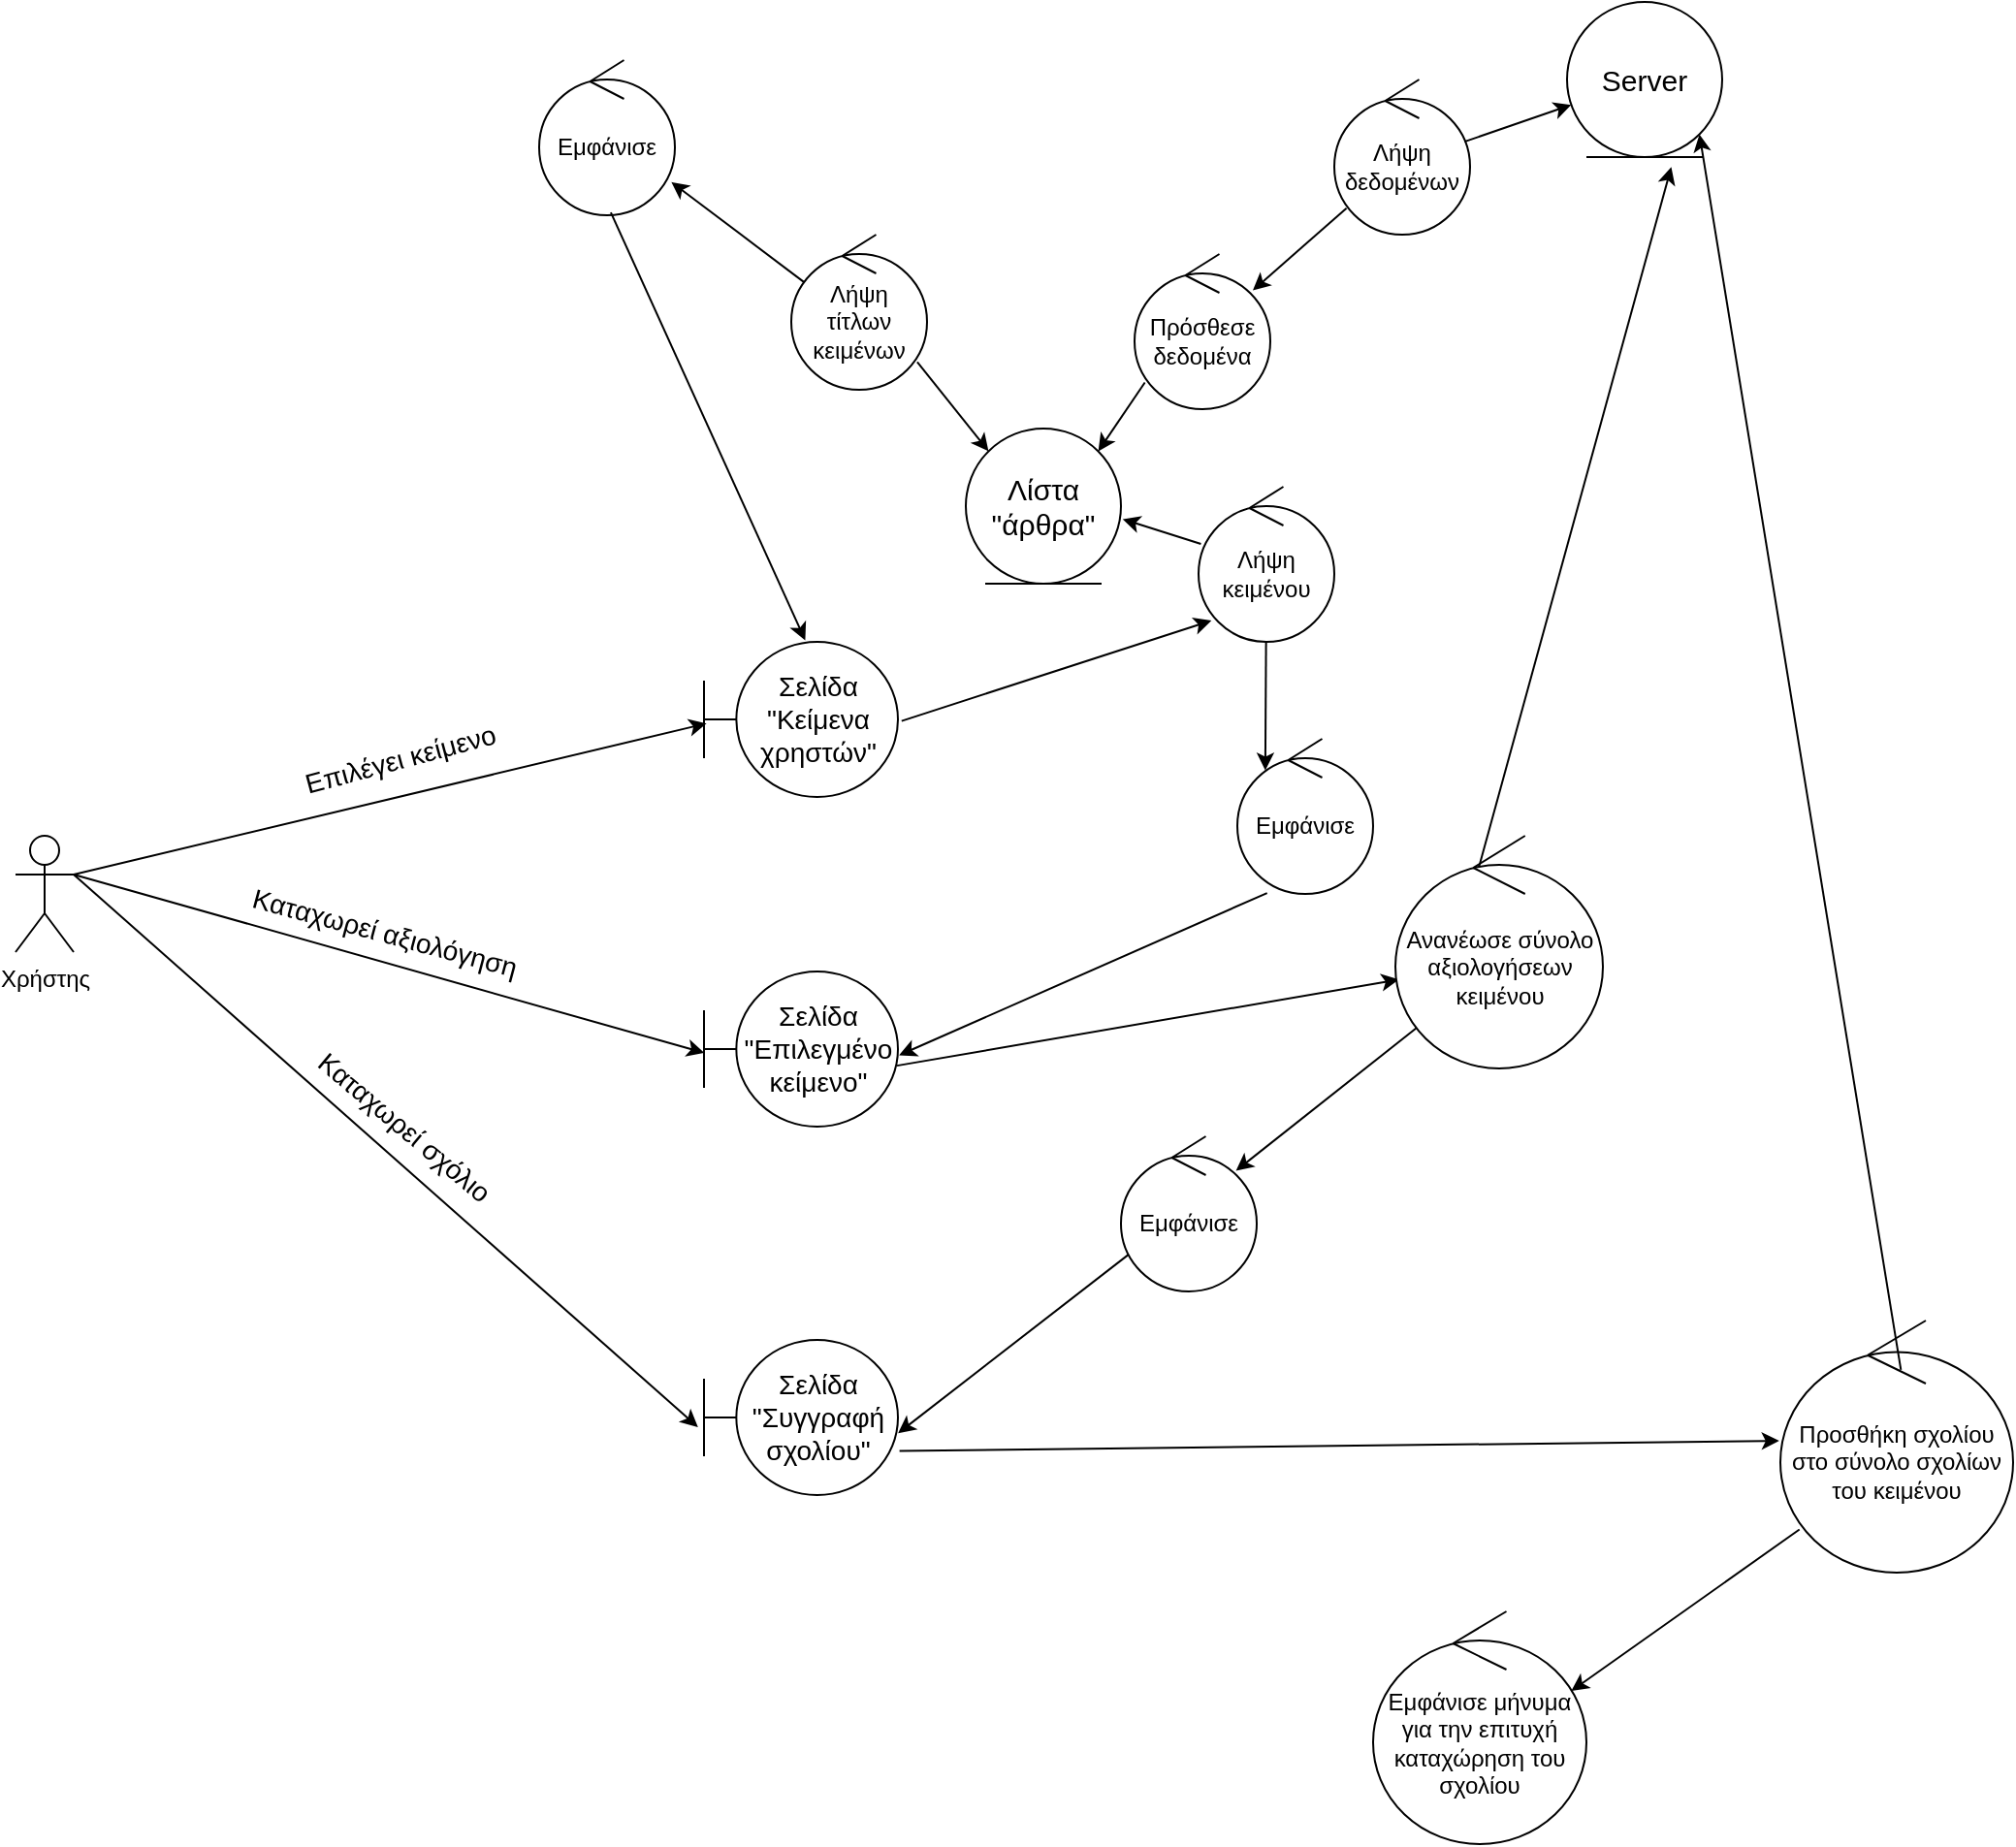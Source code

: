 <mxfile version="21.3.4" type="device">
  <diagram name="Σελίδα-1" id="h-o1yX0LM2CVH-15DDE9">
    <mxGraphModel dx="1886" dy="1013" grid="1" gridSize="10" guides="1" tooltips="1" connect="1" arrows="1" fold="1" page="1" pageScale="1" pageWidth="1654" pageHeight="1169" math="0" shadow="0">
      <root>
        <mxCell id="0" />
        <mxCell id="1" parent="0" />
        <mxCell id="8t45LIVKKecfM5tV3rzv-11" value="" style="rounded=0;orthogonalLoop=1;jettySize=auto;html=1;strokeColor=#000000;fontColor=#000000;exitX=1;exitY=0.333;exitDx=0;exitDy=0;exitPerimeter=0;entryX=0.013;entryY=0.526;entryDx=0;entryDy=0;entryPerimeter=0;" parent="1" source="8t45LIVKKecfM5tV3rzv-1" target="bhG3UqWKx_D3YFyvvtK5-3" edge="1">
          <mxGeometry relative="1" as="geometry">
            <mxPoint x="410" y="400" as="targetPoint" />
          </mxGeometry>
        </mxCell>
        <mxCell id="8t45LIVKKecfM5tV3rzv-1" value="Χρήστης" style="shape=umlActor;verticalLabelPosition=bottom;verticalAlign=top;html=1;fontColor=#000000;" parent="1" vertex="1">
          <mxGeometry x="180" y="450" width="30" height="60" as="geometry" />
        </mxCell>
        <mxCell id="bhG3UqWKx_D3YFyvvtK5-1" value="&lt;font&gt;Εμφάνισε&lt;/font&gt;" style="ellipse;shape=umlControl;whiteSpace=wrap;html=1;strokeColor=#000000;fontColor=#000000;" parent="1" vertex="1">
          <mxGeometry x="450" y="50" width="70" height="80" as="geometry" />
        </mxCell>
        <mxCell id="bhG3UqWKx_D3YFyvvtK5-2" value="" style="rounded=0;orthogonalLoop=1;jettySize=auto;html=1;strokeColor=#000000;fontColor=#000000;exitX=0.528;exitY=0.982;exitDx=0;exitDy=0;exitPerimeter=0;entryX=0.522;entryY=-0.01;entryDx=0;entryDy=0;entryPerimeter=0;" parent="1" source="bhG3UqWKx_D3YFyvvtK5-1" target="bhG3UqWKx_D3YFyvvtK5-3" edge="1">
          <mxGeometry relative="1" as="geometry">
            <mxPoint x="280" y="340" as="sourcePoint" />
            <mxPoint x="580" y="250" as="targetPoint" />
          </mxGeometry>
        </mxCell>
        <mxCell id="bhG3UqWKx_D3YFyvvtK5-3" value="&lt;font style=&quot;font-size: 14px;&quot;&gt;Σελίδα &quot;Κείμενα χρηστών&quot;&lt;/font&gt;" style="shape=umlBoundary;whiteSpace=wrap;html=1;strokeColor=#000000;fontColor=#000000;fontSize=14;" parent="1" vertex="1">
          <mxGeometry x="535" y="350" width="100" height="80" as="geometry" />
        </mxCell>
        <mxCell id="bhG3UqWKx_D3YFyvvtK5-5" value="" style="rounded=0;orthogonalLoop=1;jettySize=auto;html=1;strokeColor=#000000;fontColor=#000000;exitX=0.09;exitY=0.829;exitDx=0;exitDy=0;exitPerimeter=0;entryX=0.871;entryY=0.235;entryDx=0;entryDy=0;entryPerimeter=0;" parent="1" source="AM5cr7JBg3oazvfkFhvE-1" target="AM5cr7JBg3oazvfkFhvE-4" edge="1">
          <mxGeometry relative="1" as="geometry">
            <mxPoint x="660" y="129.41" as="sourcePoint" />
            <mxPoint x="700" y="290" as="targetPoint" />
          </mxGeometry>
        </mxCell>
        <mxCell id="bhG3UqWKx_D3YFyvvtK5-7" value="&lt;font style=&quot;font-size: 15px;&quot;&gt;Server&lt;/font&gt;" style="ellipse;shape=umlEntity;whiteSpace=wrap;html=1;strokeColor=#000000;fontColor=#000000;fontSize=15;" parent="1" vertex="1">
          <mxGeometry x="980" y="20" width="80" height="80" as="geometry" />
        </mxCell>
        <mxCell id="bhG3UqWKx_D3YFyvvtK5-8" value="Επιλέγει κείμενο&amp;nbsp;" style="edgeLabel;html=1;align=center;verticalAlign=middle;resizable=0;points=[];fontColor=#000000;fontSize=14;rotation=-15;" parent="1" vertex="1" connectable="0">
          <mxGeometry x="380" y="410" as="geometry" />
        </mxCell>
        <mxCell id="bhG3UqWKx_D3YFyvvtK5-9" value="" style="rounded=0;orthogonalLoop=1;jettySize=auto;html=1;strokeColor=#000000;fontColor=#000000;exitX=1.019;exitY=0.51;exitDx=0;exitDy=0;exitPerimeter=0;entryX=0.095;entryY=0.863;entryDx=0;entryDy=0;entryPerimeter=0;" parent="1" source="bhG3UqWKx_D3YFyvvtK5-3" target="gGGZpdwTRIMBz3T295LU-3" edge="1">
          <mxGeometry relative="1" as="geometry">
            <mxPoint x="592" y="179" as="sourcePoint" />
            <mxPoint x="890" y="391" as="targetPoint" />
          </mxGeometry>
        </mxCell>
        <mxCell id="bhG3UqWKx_D3YFyvvtK5-10" value="&lt;font&gt;Εμφάνισε&lt;/font&gt;" style="ellipse;shape=umlControl;whiteSpace=wrap;html=1;strokeColor=#000000;fontColor=#000000;" parent="1" vertex="1">
          <mxGeometry x="810" y="400" width="70" height="80" as="geometry" />
        </mxCell>
        <mxCell id="bhG3UqWKx_D3YFyvvtK5-11" value="" style="rounded=0;orthogonalLoop=1;jettySize=auto;html=1;strokeColor=#000000;fontColor=#000000;exitX=0.219;exitY=0.994;exitDx=0;exitDy=0;exitPerimeter=0;entryX=1.006;entryY=0.54;entryDx=0;entryDy=0;entryPerimeter=0;" parent="1" source="bhG3UqWKx_D3YFyvvtK5-10" target="bhG3UqWKx_D3YFyvvtK5-13" edge="1">
          <mxGeometry relative="1" as="geometry">
            <mxPoint x="730" y="440" as="sourcePoint" />
            <mxPoint x="650" y="510" as="targetPoint" />
          </mxGeometry>
        </mxCell>
        <mxCell id="bhG3UqWKx_D3YFyvvtK5-13" value="&lt;font style=&quot;font-size: 14px;&quot;&gt;Σελίδα &quot;Επιλεγμένο κείμενο&quot;&lt;/font&gt;" style="shape=umlBoundary;whiteSpace=wrap;html=1;strokeColor=#000000;fontColor=#000000;fontSize=14;" parent="1" vertex="1">
          <mxGeometry x="535" y="520" width="100" height="80" as="geometry" />
        </mxCell>
        <mxCell id="bhG3UqWKx_D3YFyvvtK5-14" value="" style="rounded=0;orthogonalLoop=1;jettySize=auto;html=1;strokeColor=#000000;fontColor=#000000;exitX=1;exitY=0.333;exitDx=0;exitDy=0;exitPerimeter=0;entryX=0.002;entryY=0.525;entryDx=0;entryDy=0;entryPerimeter=0;" parent="1" source="8t45LIVKKecfM5tV3rzv-1" target="bhG3UqWKx_D3YFyvvtK5-13" edge="1">
          <mxGeometry relative="1" as="geometry">
            <mxPoint x="270" y="400" as="sourcePoint" />
            <mxPoint x="546" y="402" as="targetPoint" />
          </mxGeometry>
        </mxCell>
        <mxCell id="bhG3UqWKx_D3YFyvvtK5-15" value="Καταχωρεί αξιολόγηση" style="edgeLabel;html=1;align=center;verticalAlign=middle;resizable=0;points=[];fontColor=#000000;fontSize=14;rotation=15;" parent="1" vertex="1" connectable="0">
          <mxGeometry x="370" y="500" as="geometry" />
        </mxCell>
        <mxCell id="bhG3UqWKx_D3YFyvvtK5-16" value="" style="rounded=0;orthogonalLoop=1;jettySize=auto;html=1;strokeColor=#000000;fontColor=#000000;exitX=0.995;exitY=0.607;exitDx=0;exitDy=0;exitPerimeter=0;entryX=0.017;entryY=0.618;entryDx=0;entryDy=0;entryPerimeter=0;" parent="1" source="bhG3UqWKx_D3YFyvvtK5-13" target="bhG3UqWKx_D3YFyvvtK5-17" edge="1">
          <mxGeometry relative="1" as="geometry">
            <mxPoint x="979" y="570" as="sourcePoint" />
            <mxPoint x="800" y="570" as="targetPoint" />
          </mxGeometry>
        </mxCell>
        <mxCell id="bhG3UqWKx_D3YFyvvtK5-17" value="&lt;font&gt;Ανανέωσε σύνολο αξιολογήσεων κειμένου&lt;/font&gt;" style="ellipse;shape=umlControl;whiteSpace=wrap;html=1;strokeColor=#000000;fontColor=#000000;" parent="1" vertex="1">
          <mxGeometry x="891.5" y="450" width="107" height="120" as="geometry" />
        </mxCell>
        <mxCell id="bhG3UqWKx_D3YFyvvtK5-20" value="" style="rounded=0;orthogonalLoop=1;jettySize=auto;html=1;strokeColor=#000000;fontColor=#000000;exitX=0.402;exitY=0.136;exitDx=0;exitDy=0;exitPerimeter=0;entryX=0.672;entryY=1.064;entryDx=0;entryDy=0;entryPerimeter=0;" parent="1" source="bhG3UqWKx_D3YFyvvtK5-17" target="bhG3UqWKx_D3YFyvvtK5-7" edge="1">
          <mxGeometry relative="1" as="geometry">
            <mxPoint x="877" y="630" as="sourcePoint" />
            <mxPoint x="873" y="690" as="targetPoint" />
          </mxGeometry>
        </mxCell>
        <mxCell id="bhG3UqWKx_D3YFyvvtK5-21" value="" style="rounded=0;orthogonalLoop=1;jettySize=auto;html=1;strokeColor=#000000;fontColor=#000000;entryX=1.001;entryY=0.601;entryDx=0;entryDy=0;entryPerimeter=0;exitX=0.068;exitY=0.754;exitDx=0;exitDy=0;exitPerimeter=0;" parent="1" source="bhG3UqWKx_D3YFyvvtK5-37" target="bhG3UqWKx_D3YFyvvtK5-22" edge="1">
          <mxGeometry relative="1" as="geometry">
            <mxPoint x="790" y="640" as="sourcePoint" />
            <mxPoint x="650" y="680" as="targetPoint" />
          </mxGeometry>
        </mxCell>
        <mxCell id="bhG3UqWKx_D3YFyvvtK5-22" value="&lt;font style=&quot;font-size: 14px;&quot;&gt;Σελίδα &quot;Συγγραφή σχολίου&quot;&lt;/font&gt;" style="shape=umlBoundary;whiteSpace=wrap;html=1;strokeColor=#000000;fontColor=#000000;fontSize=14;" parent="1" vertex="1">
          <mxGeometry x="535" y="710" width="100" height="80" as="geometry" />
        </mxCell>
        <mxCell id="bhG3UqWKx_D3YFyvvtK5-23" value="" style="rounded=0;orthogonalLoop=1;jettySize=auto;html=1;strokeColor=#000000;fontColor=#000000;exitX=1;exitY=0.333;exitDx=0;exitDy=0;exitPerimeter=0;entryX=-0.031;entryY=0.562;entryDx=0;entryDy=0;entryPerimeter=0;" parent="1" source="8t45LIVKKecfM5tV3rzv-1" target="bhG3UqWKx_D3YFyvvtK5-22" edge="1">
          <mxGeometry relative="1" as="geometry">
            <mxPoint x="220" y="480" as="sourcePoint" />
            <mxPoint x="545" y="572" as="targetPoint" />
          </mxGeometry>
        </mxCell>
        <mxCell id="bhG3UqWKx_D3YFyvvtK5-24" value="Καταχωρεί σχόλιο" style="edgeLabel;html=1;align=center;verticalAlign=middle;resizable=0;points=[];fontColor=#000000;fontSize=14;rotation=40;" parent="1" vertex="1" connectable="0">
          <mxGeometry x="380" y="600" as="geometry" />
        </mxCell>
        <mxCell id="bhG3UqWKx_D3YFyvvtK5-25" value="" style="rounded=0;orthogonalLoop=1;jettySize=auto;html=1;strokeColor=#000000;fontColor=#000000;exitX=1.008;exitY=0.716;exitDx=0;exitDy=0;exitPerimeter=0;entryX=-0.005;entryY=0.477;entryDx=0;entryDy=0;entryPerimeter=0;" parent="1" source="bhG3UqWKx_D3YFyvvtK5-22" target="bhG3UqWKx_D3YFyvvtK5-26" edge="1">
          <mxGeometry relative="1" as="geometry">
            <mxPoint x="700" y="959" as="sourcePoint" />
            <mxPoint x="1040" y="760" as="targetPoint" />
          </mxGeometry>
        </mxCell>
        <mxCell id="bhG3UqWKx_D3YFyvvtK5-26" value="&lt;font&gt;Προσθήκη σχολίου στο σύνολο σχολίων του κειμένου&lt;/font&gt;" style="ellipse;shape=umlControl;whiteSpace=wrap;html=1;strokeColor=#000000;fontColor=#000000;" parent="1" vertex="1">
          <mxGeometry x="1090" y="700" width="120" height="130" as="geometry" />
        </mxCell>
        <mxCell id="bhG3UqWKx_D3YFyvvtK5-27" value="" style="rounded=0;orthogonalLoop=1;jettySize=auto;html=1;strokeColor=#000000;fontColor=#000000;exitX=0.518;exitY=0.196;exitDx=0;exitDy=0;exitPerimeter=0;entryX=1;entryY=1;entryDx=0;entryDy=0;" parent="1" source="bhG3UqWKx_D3YFyvvtK5-26" target="bhG3UqWKx_D3YFyvvtK5-7" edge="1">
          <mxGeometry relative="1" as="geometry">
            <mxPoint x="951" y="581" as="sourcePoint" />
            <mxPoint x="953" y="610" as="targetPoint" />
          </mxGeometry>
        </mxCell>
        <mxCell id="bhG3UqWKx_D3YFyvvtK5-34" value="&lt;font&gt;Εμφάνισε μήνυμα για την επιτυχή καταχώρηση του σχολίου&lt;/font&gt;" style="ellipse;shape=umlControl;whiteSpace=wrap;html=1;strokeColor=#000000;fontColor=#000000;" parent="1" vertex="1">
          <mxGeometry x="880" y="850" width="110" height="120" as="geometry" />
        </mxCell>
        <mxCell id="bhG3UqWKx_D3YFyvvtK5-35" value="" style="rounded=0;orthogonalLoop=1;jettySize=auto;html=1;strokeColor=#000000;fontColor=#000000;exitX=0.082;exitY=0.829;exitDx=0;exitDy=0;exitPerimeter=0;entryX=0.929;entryY=0.342;entryDx=0;entryDy=0;entryPerimeter=0;" parent="1" source="bhG3UqWKx_D3YFyvvtK5-26" target="bhG3UqWKx_D3YFyvvtK5-34" edge="1">
          <mxGeometry relative="1" as="geometry">
            <mxPoint x="970" y="860" as="sourcePoint" />
            <mxPoint x="766" y="951" as="targetPoint" />
          </mxGeometry>
        </mxCell>
        <mxCell id="bhG3UqWKx_D3YFyvvtK5-37" value="&lt;font&gt;Εμφάνισε&lt;/font&gt;" style="ellipse;shape=umlControl;whiteSpace=wrap;html=1;strokeColor=#000000;fontColor=#000000;" parent="1" vertex="1">
          <mxGeometry x="750" y="605" width="70" height="80" as="geometry" />
        </mxCell>
        <mxCell id="bhG3UqWKx_D3YFyvvtK5-38" value="" style="rounded=0;orthogonalLoop=1;jettySize=auto;html=1;strokeColor=#000000;fontColor=#000000;entryX=0.847;entryY=0.222;entryDx=0;entryDy=0;entryPerimeter=0;exitX=0.103;exitY=0.825;exitDx=0;exitDy=0;exitPerimeter=0;" parent="1" source="bhG3UqWKx_D3YFyvvtK5-17" target="bhG3UqWKx_D3YFyvvtK5-37" edge="1">
          <mxGeometry relative="1" as="geometry">
            <mxPoint x="780" y="665" as="sourcePoint" />
            <mxPoint x="645" y="768" as="targetPoint" />
          </mxGeometry>
        </mxCell>
        <mxCell id="AM5cr7JBg3oazvfkFhvE-1" value="&lt;font&gt;Λήψη δεδομένων&lt;/font&gt;" style="ellipse;shape=umlControl;whiteSpace=wrap;html=1;strokeColor=#000000;fontColor=#000000;" parent="1" vertex="1">
          <mxGeometry x="860" y="60" width="70" height="80" as="geometry" />
        </mxCell>
        <mxCell id="AM5cr7JBg3oazvfkFhvE-2" value="" style="rounded=0;orthogonalLoop=1;jettySize=auto;html=1;strokeColor=#000000;fontColor=#000000;exitX=0.959;exitY=0.401;exitDx=0;exitDy=0;exitPerimeter=0;" parent="1" source="AM5cr7JBg3oazvfkFhvE-1" target="bhG3UqWKx_D3YFyvvtK5-7" edge="1">
          <mxGeometry relative="1" as="geometry">
            <mxPoint x="629" y="147" as="sourcePoint" />
            <mxPoint x="710" y="300" as="targetPoint" />
          </mxGeometry>
        </mxCell>
        <mxCell id="AM5cr7JBg3oazvfkFhvE-4" value="&lt;font&gt;Πρόσθεσε δεδομένα&lt;/font&gt;" style="ellipse;shape=umlControl;whiteSpace=wrap;html=1;strokeColor=#000000;fontColor=#000000;" parent="1" vertex="1">
          <mxGeometry x="757" y="150" width="70" height="80" as="geometry" />
        </mxCell>
        <mxCell id="AM5cr7JBg3oazvfkFhvE-6" value="" style="rounded=0;orthogonalLoop=1;jettySize=auto;html=1;strokeColor=#000000;fontColor=#000000;exitX=0.076;exitY=0.828;exitDx=0;exitDy=0;exitPerimeter=0;entryX=1;entryY=0;entryDx=0;entryDy=0;" parent="1" source="AM5cr7JBg3oazvfkFhvE-4" target="AM5cr7JBg3oazvfkFhvE-7" edge="1">
          <mxGeometry relative="1" as="geometry">
            <mxPoint x="768" y="230" as="sourcePoint" />
            <mxPoint x="720" y="273" as="targetPoint" />
          </mxGeometry>
        </mxCell>
        <mxCell id="AM5cr7JBg3oazvfkFhvE-7" value="Λίστα &quot;άρθρα&quot;" style="ellipse;shape=umlEntity;whiteSpace=wrap;html=1;strokeColor=#000000;fontColor=#000000;fontSize=15;" parent="1" vertex="1">
          <mxGeometry x="670" y="240" width="80" height="80" as="geometry" />
        </mxCell>
        <mxCell id="AM5cr7JBg3oazvfkFhvE-8" value="" style="rounded=0;orthogonalLoop=1;jettySize=auto;html=1;strokeColor=#000000;fontColor=#000000;exitX=0.107;exitY=0.315;exitDx=0;exitDy=0;exitPerimeter=0;entryX=0.974;entryY=0.786;entryDx=0;entryDy=0;entryPerimeter=0;" parent="1" source="gGGZpdwTRIMBz3T295LU-1" target="bhG3UqWKx_D3YFyvvtK5-1" edge="1">
          <mxGeometry relative="1" as="geometry">
            <mxPoint x="772" y="226" as="sourcePoint" />
            <mxPoint x="650" y="100" as="targetPoint" />
          </mxGeometry>
        </mxCell>
        <mxCell id="AM5cr7JBg3oazvfkFhvE-9" value="" style="rounded=0;orthogonalLoop=1;jettySize=auto;html=1;strokeColor=#000000;fontColor=#000000;entryX=0.206;entryY=0.203;entryDx=0;entryDy=0;entryPerimeter=0;" parent="1" source="gGGZpdwTRIMBz3T295LU-3" target="bhG3UqWKx_D3YFyvvtK5-10" edge="1">
          <mxGeometry relative="1" as="geometry">
            <mxPoint x="647" y="401" as="sourcePoint" />
            <mxPoint x="800" y="360" as="targetPoint" />
          </mxGeometry>
        </mxCell>
        <mxCell id="gGGZpdwTRIMBz3T295LU-1" value="Λήψη&lt;br&gt;τίτλων κειμένων" style="ellipse;shape=umlControl;whiteSpace=wrap;html=1;strokeColor=#000000;fontColor=#000000;" parent="1" vertex="1">
          <mxGeometry x="580" y="140" width="70" height="80" as="geometry" />
        </mxCell>
        <mxCell id="gGGZpdwTRIMBz3T295LU-2" value="" style="rounded=0;orthogonalLoop=1;jettySize=auto;html=1;strokeColor=#000000;fontColor=#000000;entryX=0;entryY=0;entryDx=0;entryDy=0;exitX=0.928;exitY=0.821;exitDx=0;exitDy=0;exitPerimeter=0;" parent="1" source="gGGZpdwTRIMBz3T295LU-1" target="AM5cr7JBg3oazvfkFhvE-7" edge="1">
          <mxGeometry relative="1" as="geometry">
            <mxPoint x="640" y="210" as="sourcePoint" />
            <mxPoint x="529" y="126" as="targetPoint" />
          </mxGeometry>
        </mxCell>
        <mxCell id="gGGZpdwTRIMBz3T295LU-3" value="Λήψη&lt;br&gt;κειμένου" style="ellipse;shape=umlControl;whiteSpace=wrap;html=1;strokeColor=#000000;fontColor=#000000;" parent="1" vertex="1">
          <mxGeometry x="790" y="270" width="70" height="80" as="geometry" />
        </mxCell>
        <mxCell id="gGGZpdwTRIMBz3T295LU-4" value="" style="rounded=0;orthogonalLoop=1;jettySize=auto;html=1;strokeColor=#000000;fontColor=#000000;entryX=1.011;entryY=0.584;entryDx=0;entryDy=0;entryPerimeter=0;" parent="1" source="gGGZpdwTRIMBz3T295LU-3" target="AM5cr7JBg3oazvfkFhvE-7" edge="1">
          <mxGeometry relative="1" as="geometry">
            <mxPoint x="655" y="216" as="sourcePoint" />
            <mxPoint x="692" y="262" as="targetPoint" />
          </mxGeometry>
        </mxCell>
      </root>
    </mxGraphModel>
  </diagram>
</mxfile>
